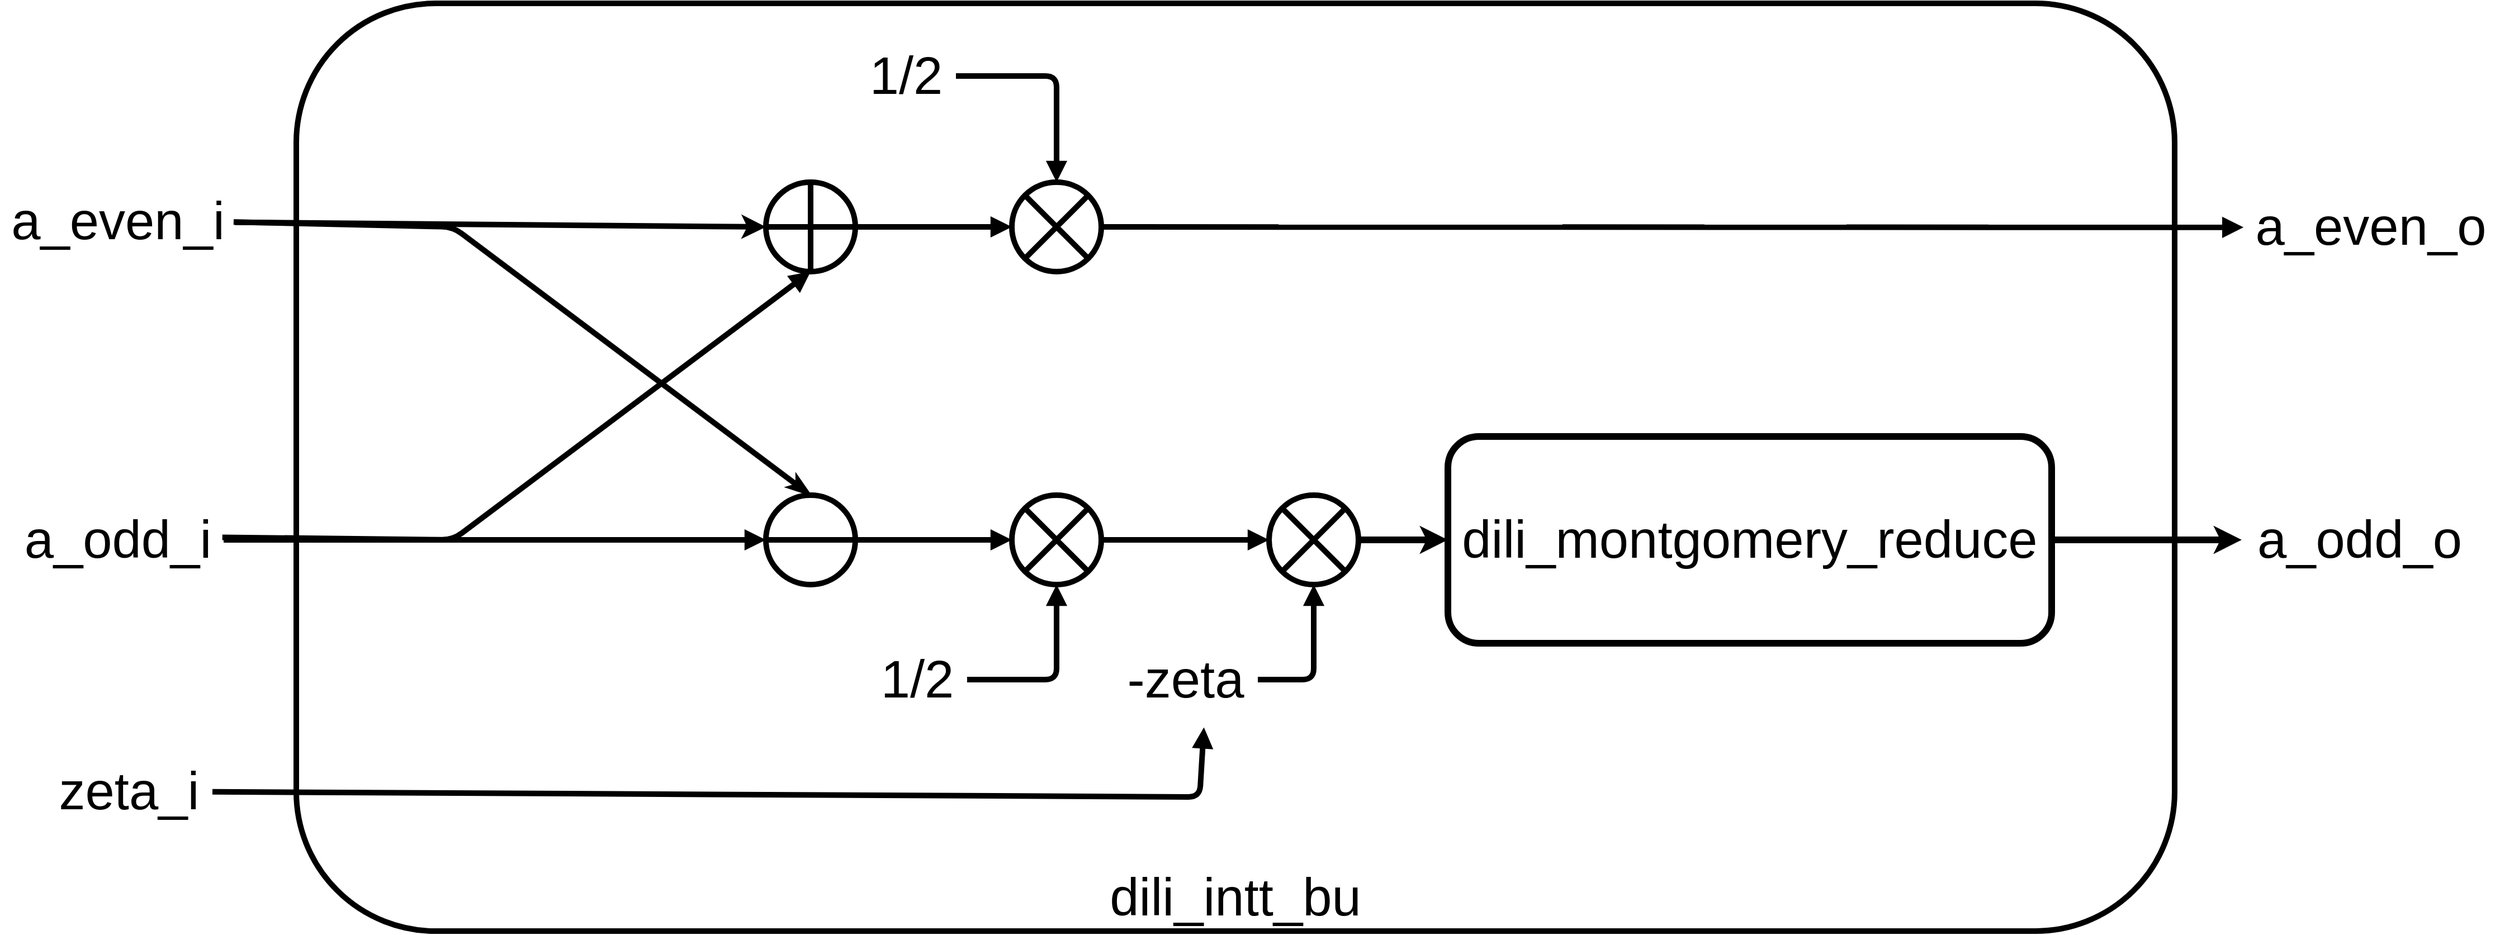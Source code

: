 <mxfile>
    <diagram id="Bbz-DL7iby2CkZqDCkyE" name="Page-1">
        <mxGraphModel dx="2638" dy="1731" grid="1" gridSize="10" guides="1" tooltips="1" connect="1" arrows="1" fold="1" page="1" pageScale="1" pageWidth="5000" pageHeight="4000" math="0" shadow="0">
            <root>
                <mxCell id="0"/>
                <mxCell id="1" parent="0"/>
                <mxCell id="3" value="dili_intt_bu" style="rounded=1;whiteSpace=wrap;html=1;strokeWidth=5;fontSize=47;verticalAlign=bottom;" parent="1" vertex="1">
                    <mxGeometry x="760" y="500" width="1680" height="830" as="geometry"/>
                </mxCell>
                <mxCell id="4" value="" style="shape=orEllipse;perimeter=ellipsePerimeter;whiteSpace=wrap;html=1;backgroundOutline=1;strokeWidth=5;" parent="1" vertex="1">
                    <mxGeometry x="1180" y="660" width="80" height="80" as="geometry"/>
                </mxCell>
                <mxCell id="5" value="" style="shape=lineEllipse;perimeter=ellipsePerimeter;whiteSpace=wrap;html=1;backgroundOutline=1;strokeWidth=5;verticalAlign=middle;" parent="1" vertex="1">
                    <mxGeometry x="1180" y="940" width="80" height="80" as="geometry"/>
                </mxCell>
                <mxCell id="6" style="html=1;entryX=0;entryY=0.5;entryDx=0;entryDy=0;strokeWidth=5;fontSize=47;" parent="1" source="7" target="4" edge="1">
                    <mxGeometry relative="1" as="geometry"/>
                </mxCell>
                <mxCell id="7" value="a_even_i" style="text;html=1;align=center;verticalAlign=middle;resizable=0;points=[];autosize=1;strokeColor=none;fillColor=none;fontSize=47;strokeWidth=5;" parent="1" vertex="1">
                    <mxGeometry x="495" y="660" width="210" height="70" as="geometry"/>
                </mxCell>
                <mxCell id="8" style="edgeStyle=none;html=1;entryX=0;entryY=0.5;entryDx=0;entryDy=0;strokeWidth=5;fontSize=47;endArrow=block;endFill=1;" parent="1" source="9" target="5" edge="1">
                    <mxGeometry relative="1" as="geometry"/>
                </mxCell>
                <mxCell id="9" value="a_odd_i" style="text;html=1;align=center;verticalAlign=middle;resizable=0;points=[];autosize=1;strokeColor=none;fillColor=none;fontSize=47;strokeWidth=5;" parent="1" vertex="1">
                    <mxGeometry x="505" y="945" width="190" height="70" as="geometry"/>
                </mxCell>
                <mxCell id="10" value="zeta_i" style="text;html=1;align=center;verticalAlign=middle;resizable=0;points=[];autosize=1;strokeColor=none;fillColor=none;fontSize=47;strokeWidth=5;" parent="1" vertex="1">
                    <mxGeometry x="535" y="1170" width="150" height="70" as="geometry"/>
                </mxCell>
                <mxCell id="11" value="" style="endArrow=classicThin;html=1;strokeWidth=5;fontSize=47;exitX=0.995;exitY=0.509;exitDx=0;exitDy=0;exitPerimeter=0;entryX=0.5;entryY=0;entryDx=0;entryDy=0;endFill=0;" parent="1" source="7" target="5" edge="1">
                    <mxGeometry width="50" height="50" relative="1" as="geometry">
                        <mxPoint x="540" y="670" as="sourcePoint"/>
                        <mxPoint x="900" y="700" as="targetPoint"/>
                        <Array as="points">
                            <mxPoint x="900" y="700"/>
                        </Array>
                    </mxGeometry>
                </mxCell>
                <mxCell id="12" value="a_even_o" style="text;html=1;align=center;verticalAlign=middle;resizable=0;points=[];autosize=1;strokeColor=none;fillColor=none;fontSize=47;strokeWidth=5;" parent="1" vertex="1">
                    <mxGeometry x="2500" y="665" width="230" height="70" as="geometry"/>
                </mxCell>
                <mxCell id="13" value="a_odd_o" style="text;html=1;align=center;verticalAlign=middle;resizable=0;points=[];autosize=1;strokeColor=none;fillColor=none;fontSize=47;strokeWidth=5;" parent="1" vertex="1">
                    <mxGeometry x="2500" y="945" width="210" height="70" as="geometry"/>
                </mxCell>
                <mxCell id="15" value="" style="endArrow=block;html=1;strokeWidth=5;fontSize=47;entryX=0.5;entryY=1;entryDx=0;entryDy=0;endFill=1;exitX=0.994;exitY=0.467;exitDx=0;exitDy=0;exitPerimeter=0;" parent="1" source="9" target="4" edge="1">
                    <mxGeometry width="50" height="50" relative="1" as="geometry">
                        <mxPoint x="500" y="980" as="sourcePoint"/>
                        <mxPoint x="1090" y="960" as="targetPoint"/>
                        <Array as="points">
                            <mxPoint x="900" y="980"/>
                        </Array>
                    </mxGeometry>
                </mxCell>
                <mxCell id="16" style="edgeStyle=none;html=1;exitX=1;exitY=0.5;exitDx=0;exitDy=0;strokeWidth=5;fontSize=47;endArrow=block;endFill=1;entryX=0.007;entryY=0.506;entryDx=0;entryDy=0;entryPerimeter=0;" parent="1" source="17" target="12" edge="1">
                    <mxGeometry relative="1" as="geometry">
                        <mxPoint x="1930" y="710" as="targetPoint"/>
                    </mxGeometry>
                </mxCell>
                <mxCell id="17" value="" style="shape=sumEllipse;perimeter=ellipsePerimeter;whiteSpace=wrap;html=1;backgroundOutline=1;strokeWidth=5;fontSize=47;" parent="1" vertex="1">
                    <mxGeometry x="1400" y="660" width="80" height="80" as="geometry"/>
                </mxCell>
                <mxCell id="18" style="edgeStyle=none;html=1;exitX=1;exitY=0.5;exitDx=0;exitDy=0;entryX=0;entryY=0.5;entryDx=0;entryDy=0;strokeWidth=5;fontSize=47;endArrow=block;endFill=1;" parent="1" source="4" target="17" edge="1">
                    <mxGeometry relative="1" as="geometry"/>
                </mxCell>
                <mxCell id="19" value="" style="shape=sumEllipse;perimeter=ellipsePerimeter;whiteSpace=wrap;html=1;backgroundOutline=1;strokeWidth=5;fontSize=47;" parent="1" vertex="1">
                    <mxGeometry x="1400" y="940" width="80" height="80" as="geometry"/>
                </mxCell>
                <mxCell id="20" style="edgeStyle=none;html=1;exitX=1;exitY=0.5;exitDx=0;exitDy=0;entryX=0;entryY=0.5;entryDx=0;entryDy=0;strokeWidth=5;fontSize=47;endArrow=block;endFill=1;" parent="1" source="5" target="19" edge="1">
                    <mxGeometry relative="1" as="geometry"/>
                </mxCell>
                <mxCell id="hTTMyl9lks5x339iqtPv-31" style="edgeStyle=none;html=1;exitX=1;exitY=0.5;exitDx=0;exitDy=0;entryX=0;entryY=0.5;entryDx=0;entryDy=0;strokeWidth=6;fontSize=47;" parent="1" source="22" target="hTTMyl9lks5x339iqtPv-30" edge="1">
                    <mxGeometry relative="1" as="geometry"/>
                </mxCell>
                <mxCell id="22" value="" style="shape=sumEllipse;perimeter=ellipsePerimeter;whiteSpace=wrap;html=1;backgroundOutline=1;strokeWidth=5;fontSize=47;" parent="1" vertex="1">
                    <mxGeometry x="1630" y="940" width="80" height="80" as="geometry"/>
                </mxCell>
                <mxCell id="23" style="edgeStyle=none;html=1;entryX=0.5;entryY=0;entryDx=0;entryDy=0;strokeWidth=5;fontSize=47;endArrow=block;endFill=1;" parent="1" source="24" target="17" edge="1">
                    <mxGeometry relative="1" as="geometry">
                        <Array as="points">
                            <mxPoint x="1440" y="565"/>
                        </Array>
                    </mxGeometry>
                </mxCell>
                <mxCell id="24" value="1/2" style="text;html=1;align=center;verticalAlign=middle;resizable=0;points=[];autosize=1;strokeColor=none;fillColor=none;fontSize=47;strokeWidth=5;" parent="1" vertex="1">
                    <mxGeometry x="1260" y="530" width="90" height="70" as="geometry"/>
                </mxCell>
                <mxCell id="25" style="edgeStyle=none;html=1;entryX=0.5;entryY=1;entryDx=0;entryDy=0;strokeWidth=5;fontSize=47;endArrow=block;endFill=1;" parent="1" source="26" target="19" edge="1">
                    <mxGeometry relative="1" as="geometry">
                        <Array as="points">
                            <mxPoint x="1440" y="1105"/>
                        </Array>
                    </mxGeometry>
                </mxCell>
                <mxCell id="26" value="1/2" style="text;html=1;align=center;verticalAlign=middle;resizable=0;points=[];autosize=1;strokeColor=none;fillColor=none;fontSize=47;strokeWidth=5;" parent="1" vertex="1">
                    <mxGeometry x="1270" y="1070" width="90" height="70" as="geometry"/>
                </mxCell>
                <mxCell id="27" style="edgeStyle=none;html=1;entryX=0.5;entryY=1;entryDx=0;entryDy=0;strokeWidth=5;fontSize=47;endArrow=block;endFill=1;" parent="1" source="28" target="22" edge="1">
                    <mxGeometry relative="1" as="geometry">
                        <Array as="points">
                            <mxPoint x="1670" y="1105"/>
                        </Array>
                    </mxGeometry>
                </mxCell>
                <mxCell id="28" value="-zeta" style="text;html=1;align=center;verticalAlign=middle;resizable=0;points=[];autosize=1;strokeColor=none;fillColor=none;fontSize=47;strokeWidth=5;" parent="1" vertex="1">
                    <mxGeometry x="1490" y="1070" width="130" height="70" as="geometry"/>
                </mxCell>
                <mxCell id="29" style="edgeStyle=none;html=1;exitX=1;exitY=0.5;exitDx=0;exitDy=0;entryX=0;entryY=0.5;entryDx=0;entryDy=0;strokeWidth=5;fontSize=47;endArrow=block;endFill=1;" parent="1" source="19" target="22" edge="1">
                    <mxGeometry relative="1" as="geometry"/>
                </mxCell>
                <mxCell id="30" style="edgeStyle=none;html=1;entryX=0.629;entryY=1.11;entryDx=0;entryDy=0;entryPerimeter=0;strokeWidth=5;fontSize=47;endArrow=block;endFill=1;" parent="1" source="10" target="28" edge="1">
                    <mxGeometry relative="1" as="geometry">
                        <Array as="points">
                            <mxPoint x="1568" y="1210"/>
                        </Array>
                    </mxGeometry>
                </mxCell>
                <mxCell id="hTTMyl9lks5x339iqtPv-32" style="edgeStyle=none;html=1;exitX=1;exitY=0.5;exitDx=0;exitDy=0;strokeWidth=6;fontSize=47;" parent="1" source="hTTMyl9lks5x339iqtPv-30" target="13" edge="1">
                    <mxGeometry relative="1" as="geometry"/>
                </mxCell>
                <mxCell id="hTTMyl9lks5x339iqtPv-30" value="dili_montgomery_reduce" style="rounded=1;whiteSpace=wrap;html=1;strokeWidth=6;fontSize=47;" parent="1" vertex="1">
                    <mxGeometry x="1790" y="887.5" width="540" height="185" as="geometry"/>
                </mxCell>
            </root>
        </mxGraphModel>
    </diagram>
    <diagram id="c14IMwlY2cN6UzSFbGq2" name="Page-2">
        <mxGraphModel dx="3391" dy="2226" grid="1" gridSize="10" guides="1" tooltips="1" connect="1" arrows="1" fold="1" page="1" pageScale="1" pageWidth="5000" pageHeight="4000" math="0" shadow="0">
            <root>
                <mxCell id="0"/>
                <mxCell id="1" parent="0"/>
                <mxCell id="_6zt8qSEfxyJ_Fan0nPb-2" value="dili_ntt_bu" style="rounded=1;whiteSpace=wrap;html=1;strokeWidth=6;fontSize=47;verticalAlign=bottom;" parent="1" vertex="1">
                    <mxGeometry x="510" y="650" width="1740" height="850" as="geometry"/>
                </mxCell>
                <mxCell id="_6zt8qSEfxyJ_Fan0nPb-21" style="edgeStyle=none;html=1;exitX=1;exitY=0.5;exitDx=0;exitDy=0;strokeWidth=6;fontSize=47;" parent="1" source="_6zt8qSEfxyJ_Fan0nPb-3" target="_6zt8qSEfxyJ_Fan0nPb-20" edge="1">
                    <mxGeometry relative="1" as="geometry"/>
                </mxCell>
                <mxCell id="_6zt8qSEfxyJ_Fan0nPb-3" value="" style="shape=sumEllipse;perimeter=ellipsePerimeter;whiteSpace=wrap;html=1;backgroundOutline=1;strokeWidth=6;" parent="1" vertex="1">
                    <mxGeometry x="840" y="1165" width="80" height="80" as="geometry"/>
                </mxCell>
                <mxCell id="_6zt8qSEfxyJ_Fan0nPb-5" value="" style="shape=orEllipse;perimeter=ellipsePerimeter;whiteSpace=wrap;html=1;backgroundOutline=1;strokeWidth=6;" parent="1" vertex="1">
                    <mxGeometry x="2090" y="705" width="80" height="80" as="geometry"/>
                </mxCell>
                <mxCell id="_6zt8qSEfxyJ_Fan0nPb-6" value="" style="shape=lineEllipse;perimeter=ellipsePerimeter;whiteSpace=wrap;html=1;backgroundOutline=1;strokeWidth=6;" parent="1" vertex="1">
                    <mxGeometry x="2080" y="1165" width="80" height="80" as="geometry"/>
                </mxCell>
                <mxCell id="_6zt8qSEfxyJ_Fan0nPb-8" style="html=1;entryX=0;entryY=0.5;entryDx=0;entryDy=0;strokeWidth=6;fontSize=47;" parent="1" source="_6zt8qSEfxyJ_Fan0nPb-9" target="_6zt8qSEfxyJ_Fan0nPb-5" edge="1">
                    <mxGeometry relative="1" as="geometry"/>
                </mxCell>
                <mxCell id="_6zt8qSEfxyJ_Fan0nPb-23" style="edgeStyle=none;html=1;entryX=0;entryY=0;entryDx=0;entryDy=0;strokeWidth=6;fontSize=47;" parent="1" source="_6zt8qSEfxyJ_Fan0nPb-9" target="_6zt8qSEfxyJ_Fan0nPb-6" edge="1">
                    <mxGeometry relative="1" as="geometry">
                        <Array as="points">
                            <mxPoint x="1720" y="750"/>
                        </Array>
                    </mxGeometry>
                </mxCell>
                <mxCell id="_6zt8qSEfxyJ_Fan0nPb-9" value="a_even_i" style="text;html=1;align=center;verticalAlign=middle;resizable=0;points=[];autosize=1;strokeColor=none;fillColor=none;fontSize=47;strokeWidth=6;" parent="1" vertex="1">
                    <mxGeometry x="175" y="715" width="210" height="70" as="geometry"/>
                </mxCell>
                <mxCell id="_6zt8qSEfxyJ_Fan0nPb-10" style="edgeStyle=none;html=1;strokeWidth=6;fontSize=47;" parent="1" source="_6zt8qSEfxyJ_Fan0nPb-11" target="_6zt8qSEfxyJ_Fan0nPb-3" edge="1">
                    <mxGeometry relative="1" as="geometry"/>
                </mxCell>
                <mxCell id="_6zt8qSEfxyJ_Fan0nPb-11" value="a_odd_i" style="text;html=1;align=center;verticalAlign=middle;resizable=0;points=[];autosize=1;strokeColor=none;fillColor=none;fontSize=47;strokeWidth=6;" parent="1" vertex="1">
                    <mxGeometry x="195" y="1170" width="190" height="70" as="geometry"/>
                </mxCell>
                <mxCell id="_6zt8qSEfxyJ_Fan0nPb-12" style="edgeStyle=orthogonalEdgeStyle;html=1;entryX=0.5;entryY=1;entryDx=0;entryDy=0;strokeWidth=6;fontSize=47;" parent="1" source="_6zt8qSEfxyJ_Fan0nPb-13" target="_6zt8qSEfxyJ_Fan0nPb-3" edge="1">
                    <mxGeometry relative="1" as="geometry"/>
                </mxCell>
                <mxCell id="_6zt8qSEfxyJ_Fan0nPb-13" value="zeta_i" style="text;html=1;align=center;verticalAlign=middle;resizable=0;points=[];autosize=1;strokeColor=none;fillColor=none;fontSize=47;strokeWidth=6;" parent="1" vertex="1">
                    <mxGeometry x="205" y="1360" width="150" height="70" as="geometry"/>
                </mxCell>
                <mxCell id="_6zt8qSEfxyJ_Fan0nPb-15" value="a_even_o" style="text;html=1;align=center;verticalAlign=middle;resizable=0;points=[];autosize=1;strokeColor=none;fillColor=none;fontSize=47;strokeWidth=6;" parent="1" vertex="1">
                    <mxGeometry x="2420" y="705" width="230" height="70" as="geometry"/>
                </mxCell>
                <mxCell id="_6zt8qSEfxyJ_Fan0nPb-16" style="edgeStyle=none;html=1;exitX=1;exitY=0.5;exitDx=0;exitDy=0;strokeWidth=6;fontSize=47;endArrow=classicThin;endFill=0;" parent="1" source="_6zt8qSEfxyJ_Fan0nPb-5" target="_6zt8qSEfxyJ_Fan0nPb-15" edge="1">
                    <mxGeometry relative="1" as="geometry">
                        <mxPoint x="2550" y="745" as="targetPoint"/>
                    </mxGeometry>
                </mxCell>
                <mxCell id="_6zt8qSEfxyJ_Fan0nPb-17" value="a_odd_o" style="text;html=1;align=center;verticalAlign=middle;resizable=0;points=[];autosize=1;strokeColor=none;fillColor=none;fontSize=47;strokeWidth=6;" parent="1" vertex="1">
                    <mxGeometry x="2410" y="1170" width="210" height="70" as="geometry"/>
                </mxCell>
                <mxCell id="_6zt8qSEfxyJ_Fan0nPb-18" style="edgeStyle=none;html=1;exitX=1;exitY=0.5;exitDx=0;exitDy=0;strokeWidth=6;fontSize=47;endArrow=classicThin;endFill=0;" parent="1" source="_6zt8qSEfxyJ_Fan0nPb-6" target="_6zt8qSEfxyJ_Fan0nPb-17" edge="1">
                    <mxGeometry relative="1" as="geometry">
                        <mxPoint x="2530" y="1205" as="targetPoint"/>
                    </mxGeometry>
                </mxCell>
                <mxCell id="_6zt8qSEfxyJ_Fan0nPb-22" style="edgeStyle=none;html=1;exitX=1;exitY=0.5;exitDx=0;exitDy=0;entryX=0.5;entryY=1;entryDx=0;entryDy=0;strokeWidth=6;fontSize=47;" parent="1" source="_6zt8qSEfxyJ_Fan0nPb-20" target="_6zt8qSEfxyJ_Fan0nPb-5" edge="1">
                    <mxGeometry relative="1" as="geometry">
                        <Array as="points">
                            <mxPoint x="1720" y="1205"/>
                        </Array>
                    </mxGeometry>
                </mxCell>
                <mxCell id="_6zt8qSEfxyJ_Fan0nPb-24" style="edgeStyle=none;html=1;exitX=1;exitY=0.5;exitDx=0;exitDy=0;entryX=0;entryY=0.5;entryDx=0;entryDy=0;strokeWidth=6;fontSize=47;" parent="1" source="_6zt8qSEfxyJ_Fan0nPb-20" target="_6zt8qSEfxyJ_Fan0nPb-6" edge="1">
                    <mxGeometry relative="1" as="geometry"/>
                </mxCell>
                <mxCell id="_6zt8qSEfxyJ_Fan0nPb-20" value="dili_montgomery_reduce" style="rounded=1;whiteSpace=wrap;html=1;strokeWidth=6;fontSize=47;" parent="1" vertex="1">
                    <mxGeometry x="1050" y="1112.5" width="540" height="185" as="geometry"/>
                </mxCell>
            </root>
        </mxGraphModel>
    </diagram>
</mxfile>